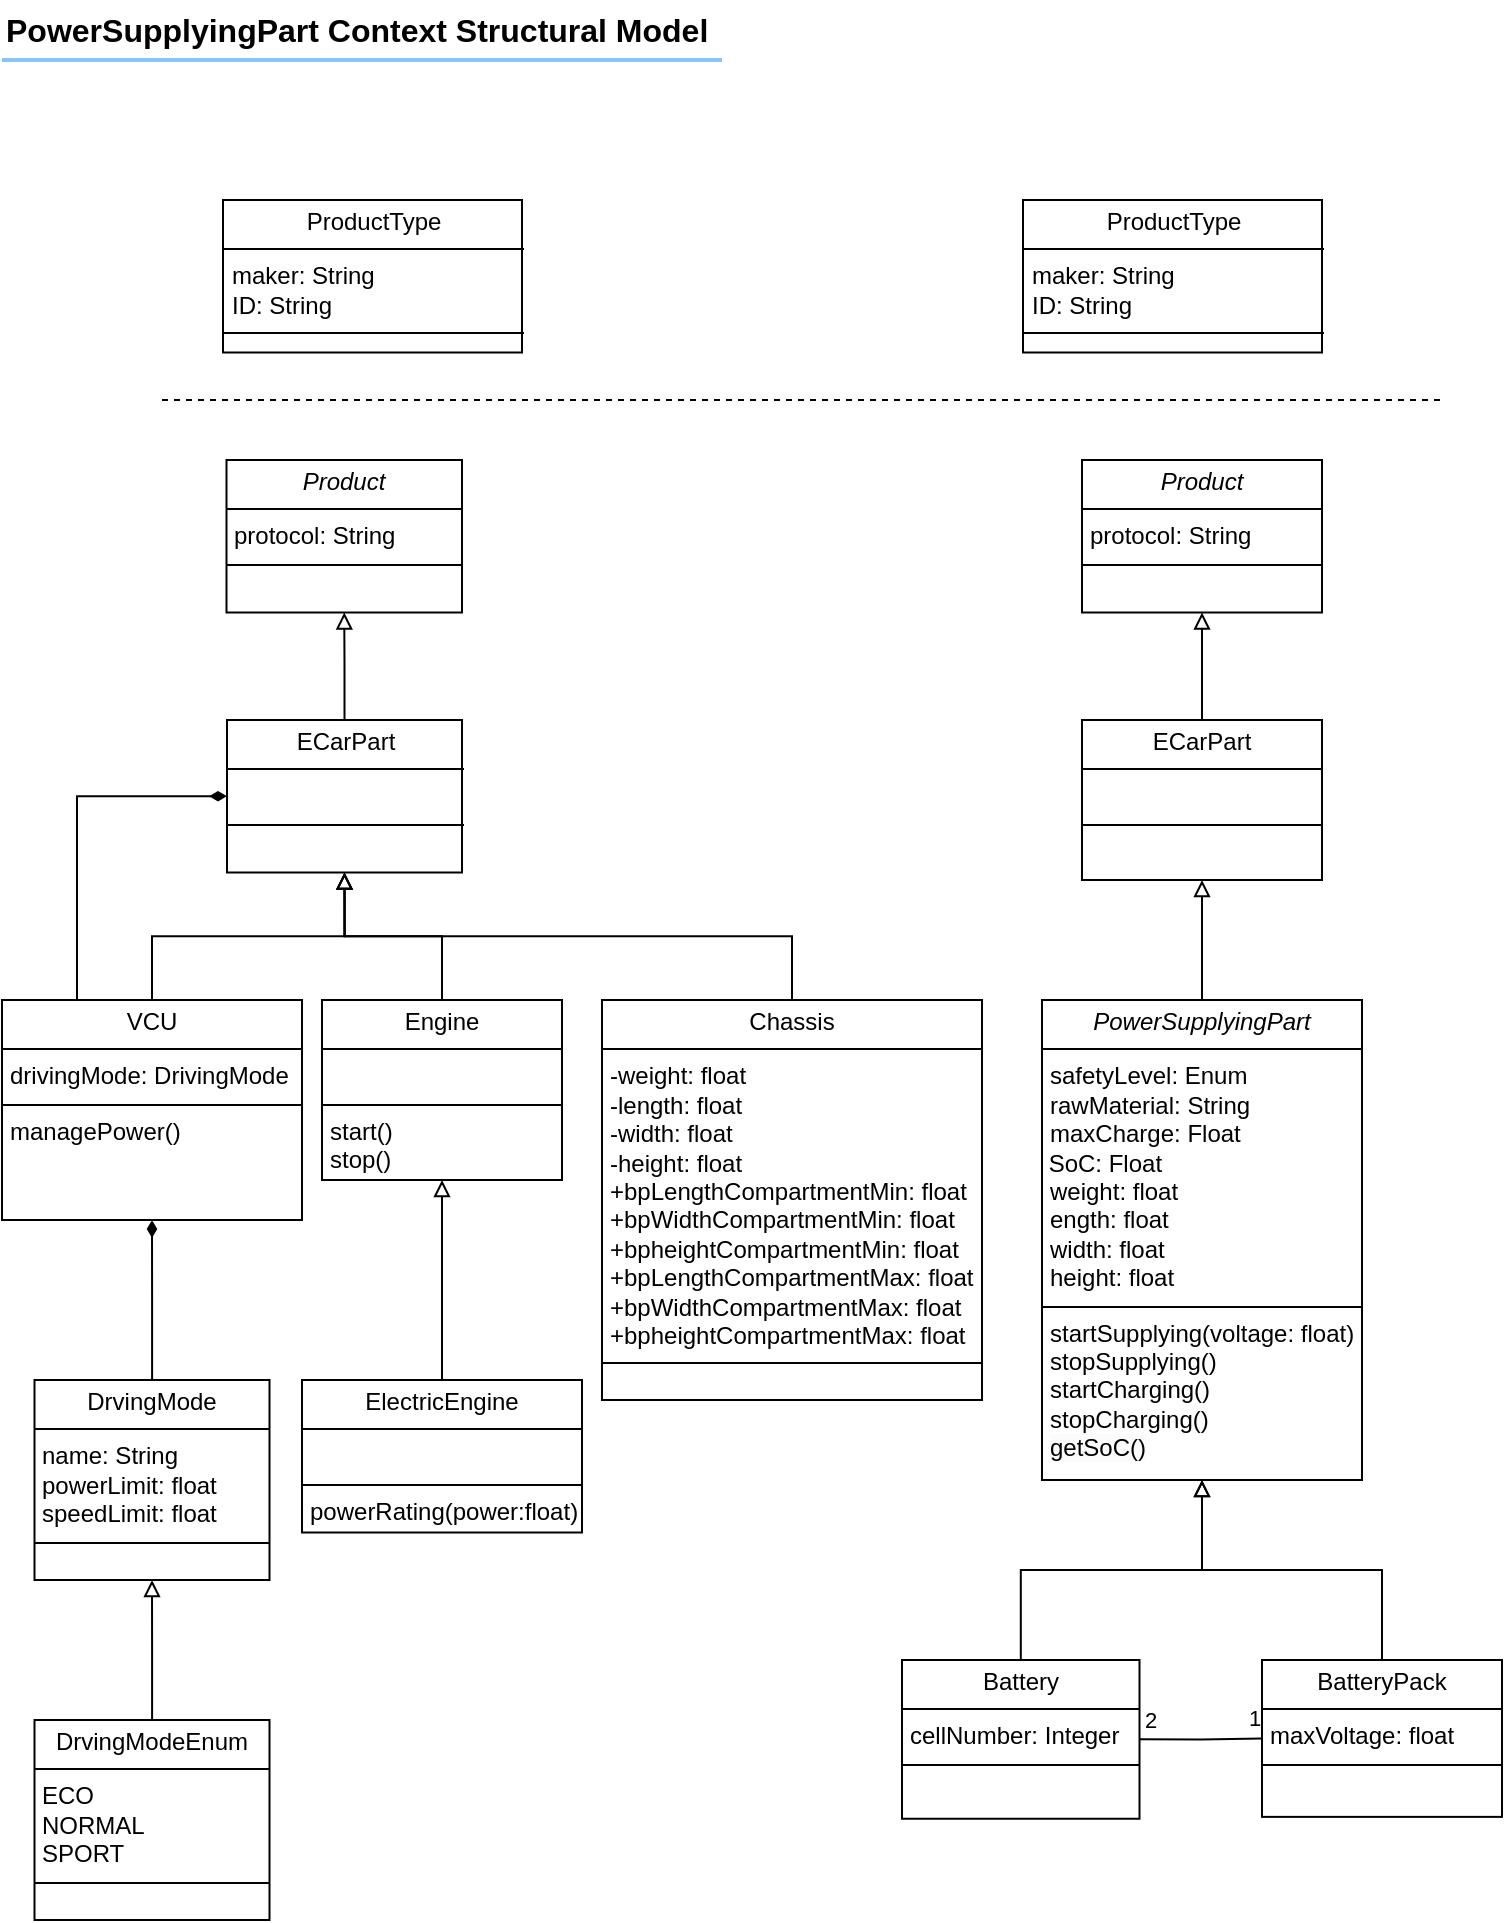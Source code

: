 <mxfile version="26.0.7">
  <diagram name="Page-1" id="y7s7_YJCTOjjbXflz8Xl">
    <mxGraphModel dx="1466" dy="870" grid="1" gridSize="10" guides="1" tooltips="1" connect="1" arrows="1" fold="1" page="1" pageScale="1" pageWidth="827" pageHeight="1169" math="0" shadow="0">
      <root>
        <mxCell id="0" />
        <mxCell id="1" parent="0" />
        <mxCell id="GEMHDptrBP6z2FhQHoEw-1" style="edgeStyle=orthogonalEdgeStyle;rounded=0;orthogonalLoop=1;jettySize=auto;html=1;entryX=0;entryY=0.5;entryDx=0;entryDy=0;endArrow=none;endFill=0;endSize=16;exitX=1;exitY=0.5;exitDx=0;exitDy=0;" edge="1" parent="1" source="GEMHDptrBP6z2FhQHoEw-7" target="GEMHDptrBP6z2FhQHoEw-5">
          <mxGeometry relative="1" as="geometry">
            <mxPoint x="558.25" y="855" as="sourcePoint" />
            <mxPoint x="662.25" y="855" as="targetPoint" />
          </mxGeometry>
        </mxCell>
        <mxCell id="GEMHDptrBP6z2FhQHoEw-2" value="1" style="edgeLabel;html=1;align=center;verticalAlign=middle;resizable=0;points=[];labelBackgroundColor=none;" vertex="1" connectable="0" parent="GEMHDptrBP6z2FhQHoEw-1">
          <mxGeometry x="0.731" y="-1" relative="1" as="geometry">
            <mxPoint x="4" y="-11" as="offset" />
          </mxGeometry>
        </mxCell>
        <mxCell id="GEMHDptrBP6z2FhQHoEw-3" value="2" style="edgeLabel;html=1;align=center;verticalAlign=middle;resizable=0;points=[];labelBackgroundColor=none;" vertex="1" connectable="0" parent="GEMHDptrBP6z2FhQHoEw-1">
          <mxGeometry x="-0.575" relative="1" as="geometry">
            <mxPoint x="-8" y="-10" as="offset" />
          </mxGeometry>
        </mxCell>
        <mxCell id="GEMHDptrBP6z2FhQHoEw-36" style="edgeStyle=orthogonalEdgeStyle;rounded=0;orthogonalLoop=1;jettySize=auto;html=1;entryX=0.5;entryY=1;entryDx=0;entryDy=0;strokeColor=default;align=center;verticalAlign=middle;fontFamily=Helvetica;fontSize=11;fontColor=default;labelBackgroundColor=default;endArrow=block;endFill=0;" edge="1" parent="1" source="GEMHDptrBP6z2FhQHoEw-5" target="GEMHDptrBP6z2FhQHoEw-9">
          <mxGeometry relative="1" as="geometry" />
        </mxCell>
        <mxCell id="GEMHDptrBP6z2FhQHoEw-5" value="&lt;p style=&quot;margin:0px;margin-top:4px;text-align:center;&quot;&gt;&lt;span style=&quot;background-color: transparent; color: light-dark(rgb(0, 0, 0), rgb(255, 255, 255));&quot;&gt;BatteryPack&lt;/span&gt;&lt;/p&gt;&lt;hr size=&quot;1&quot; style=&quot;border-style:solid;&quot;&gt;&lt;p style=&quot;margin: 0px 0px 0px 4px;&quot;&gt;maxVoltage: float&lt;/p&gt;&lt;hr style=&quot;border-style: solid;&quot; size=&quot;1&quot;&gt;&lt;p style=&quot;margin: 0px 0px 0px 4px;&quot;&gt;&lt;br&gt;&lt;/p&gt;" style="verticalAlign=top;align=left;overflow=fill;html=1;whiteSpace=wrap;rounded=0;" vertex="1" parent="1">
          <mxGeometry x="670" y="870" width="120" height="78.44" as="geometry" />
        </mxCell>
        <mxCell id="GEMHDptrBP6z2FhQHoEw-23" style="edgeStyle=orthogonalEdgeStyle;rounded=0;orthogonalLoop=1;jettySize=auto;html=1;entryX=0.5;entryY=1;entryDx=0;entryDy=0;strokeColor=default;align=center;verticalAlign=middle;fontFamily=Helvetica;fontSize=11;fontColor=default;labelBackgroundColor=default;endArrow=block;endFill=0;" edge="1" parent="1" source="GEMHDptrBP6z2FhQHoEw-7" target="GEMHDptrBP6z2FhQHoEw-9">
          <mxGeometry relative="1" as="geometry" />
        </mxCell>
        <mxCell id="GEMHDptrBP6z2FhQHoEw-7" value="&lt;p style=&quot;margin:0px;margin-top:4px;text-align:center;&quot;&gt;Battery&lt;/p&gt;&lt;hr size=&quot;1&quot; style=&quot;border-style:solid;&quot;&gt;&lt;p style=&quot;margin:0px;margin-left:4px;&quot;&gt;cellNumber: Integer&lt;/p&gt;&lt;hr style=&quot;border-style: solid;&quot; size=&quot;1&quot;&gt;&lt;p style=&quot;margin: 0px 0px 0px 4px;&quot;&gt;&lt;br&gt;&lt;/p&gt;" style="verticalAlign=top;align=left;overflow=fill;html=1;whiteSpace=wrap;rounded=0;" vertex="1" parent="1">
          <mxGeometry x="490" y="870" width="118.75" height="79.37" as="geometry" />
        </mxCell>
        <mxCell id="GEMHDptrBP6z2FhQHoEw-8" style="edgeStyle=orthogonalEdgeStyle;rounded=0;orthogonalLoop=1;jettySize=auto;html=1;entryX=0.5;entryY=1;entryDx=0;entryDy=0;endArrow=block;endFill=0;" edge="1" parent="1" source="GEMHDptrBP6z2FhQHoEw-9" target="GEMHDptrBP6z2FhQHoEw-15">
          <mxGeometry relative="1" as="geometry" />
        </mxCell>
        <mxCell id="GEMHDptrBP6z2FhQHoEw-9" value="&lt;p style=&quot;margin:0px;margin-top:4px;text-align:center;&quot;&gt;&lt;i&gt;PowerSupplyingPart&lt;/i&gt;&lt;/p&gt;&lt;hr size=&quot;1&quot; style=&quot;border-style:solid;&quot;&gt;&lt;p style=&quot;margin: 0px 0px 0px 4px;&quot;&gt;&lt;span style=&quot;background-color: initial; color: light-dark(rgb(0, 0, 0), rgb(255, 255, 255));&quot;&gt;safetyLevel&lt;/span&gt;&lt;span style=&quot;background-color: initial; color: light-dark(rgb(0, 0, 0), rgb(255, 255, 255));&quot;&gt;:&lt;/span&gt;&lt;span style=&quot;background-color: initial; color: light-dark(rgb(0, 0, 0), rgb(255, 255, 255));&quot;&gt;&amp;nbsp;Enum&lt;/span&gt;&lt;/p&gt;&lt;div&gt;&lt;p style=&quot;margin: 0px 0px 0px 4px;&quot;&gt;&lt;span style=&quot;background-color: transparent; color: light-dark(rgb(0, 0, 0), rgb(255, 255, 255));&quot;&gt;rawMaterial&lt;/span&gt;&lt;span style=&quot;background-color: initial; color: light-dark(rgb(0, 0, 0), rgb(255, 255, 255));&quot;&gt;:&lt;/span&gt;&lt;span style=&quot;background-color: initial; color: light-dark(rgb(0, 0, 0), rgb(255, 255, 255));&quot;&gt;&amp;nbsp;String&lt;/span&gt;&lt;/p&gt;&lt;div&gt;&lt;p style=&quot;margin: 0px 0px 0px 4px;&quot;&gt;maxCharge&lt;span style=&quot;background-color: initial;&quot;&gt;:&lt;/span&gt;&lt;span style=&quot;background-color: initial;&quot;&gt;&amp;nbsp;Float&lt;/span&gt;&lt;/p&gt;&lt;/div&gt;&lt;/div&gt;&lt;div&gt;&amp;nbsp;SoC: Float&lt;/div&gt;&lt;div&gt;&lt;p style=&quot;margin: 0px 0px 0px 4px;&quot;&gt;weight: float&lt;/p&gt;&lt;p style=&quot;margin: 0px 0px 0px 4px;&quot;&gt;ength: float&lt;/p&gt;&lt;p style=&quot;margin: 0px 0px 0px 4px;&quot;&gt;width: float&lt;/p&gt;&lt;p style=&quot;margin: 0px 0px 0px 4px;&quot;&gt;height: float&lt;/p&gt;&lt;/div&gt;&lt;hr size=&quot;1&quot; style=&quot;border-style:solid;&quot;&gt;&lt;p style=&quot;margin:0px;margin-left:4px;&quot;&gt;&lt;span style=&quot;background-color: transparent; color: light-dark(rgb(0, 0, 0), rgb(255, 255, 255));&quot;&gt;startSupplying(voltage: float)&lt;/span&gt;&lt;/p&gt;&lt;p style=&quot;margin: 0px 0px 0px 4px;&quot;&gt;&lt;span style=&quot;background-color: transparent; color: light-dark(rgb(0, 0, 0), rgb(255, 255, 255));&quot;&gt;stopSupplying&lt;/span&gt;()&lt;/p&gt;&lt;p style=&quot;margin: 0px 0px 0px 4px;&quot;&gt;&lt;span style=&quot;background-color: rgb(255, 255, 255); text-align: center; text-wrap-mode: nowrap; color: light-dark(rgb(0, 0, 0), rgb(255, 255, 255));&quot;&gt;&lt;span style=&quot;background-color: transparent; color: light-dark(rgb(0, 0, 0), rgb(255, 255, 255)); text-align: left; text-wrap-mode: wrap;&quot;&gt;startCharging&lt;/span&gt;()&lt;/span&gt;&lt;/p&gt;&lt;p style=&quot;margin:0px;margin-left:4px;&quot;&gt;&lt;span style=&quot;color: light-dark(rgb(0, 0, 0), rgb(255, 255, 255)); background-color: rgb(255, 255, 255);&quot;&gt;stopCharging&lt;/span&gt;&lt;span style=&quot;background-color: light-dark(rgb(251, 251, 251), rgb(21, 21, 21)); color: light-dark(rgb(0, 0, 0), rgb(255, 255, 255));&quot;&gt;()&lt;/span&gt;&lt;/p&gt;&lt;p style=&quot;margin:0px;margin-left:4px;&quot;&gt;&lt;span style=&quot;background-color: light-dark(rgb(251, 251, 251), rgb(21, 21, 21)); color: light-dark(rgb(0, 0, 0), rgb(255, 255, 255));&quot;&gt;getSoC()&lt;/span&gt;&lt;/p&gt;" style="verticalAlign=top;align=left;overflow=fill;html=1;whiteSpace=wrap;rounded=0;" vertex="1" parent="1">
          <mxGeometry x="560" y="540" width="160" height="240" as="geometry" />
        </mxCell>
        <mxCell id="GEMHDptrBP6z2FhQHoEw-10" value="&lt;b&gt;PowerSupplyingPart Context Structural Model&lt;/b&gt;" style="text;fontSize=16;verticalAlign=middle;strokeColor=none;fillColor=none;whiteSpace=wrap;html=1;" vertex="1" parent="1">
          <mxGeometry x="40" y="40" width="380" height="30" as="geometry" />
        </mxCell>
        <mxCell id="GEMHDptrBP6z2FhQHoEw-11" value="" style="dashed=0;shape=line;strokeWidth=2;noLabel=1;strokeColor=#0C8CF2;opacity=50;" vertex="1" parent="1">
          <mxGeometry x="40" y="65" width="360" height="10" as="geometry" />
        </mxCell>
        <mxCell id="GEMHDptrBP6z2FhQHoEw-12" value="&lt;p style=&quot;margin:0px;margin-top:4px;text-align:center;&quot;&gt;&lt;span style=&quot;background-color: transparent; color: light-dark(rgb(0, 0, 0), rgb(255, 255, 255));&quot;&gt;ProductType&lt;/span&gt;&lt;/p&gt;&lt;hr size=&quot;1&quot; style=&quot;border-style:solid;&quot;&gt;&lt;p style=&quot;margin: 0px 0px 0px 4px;&quot;&gt;maker: String&lt;/p&gt;&lt;p style=&quot;margin: 0px 0px 0px 4px;&quot;&gt;ID: String&lt;/p&gt;&lt;hr style=&quot;border-style: solid;&quot; size=&quot;1&quot;&gt;&lt;p style=&quot;margin: 0px 0px 0px 4px;&quot;&gt;&lt;br&gt;&lt;/p&gt;" style="verticalAlign=top;align=left;overflow=fill;html=1;whiteSpace=wrap;rounded=0;" vertex="1" parent="1">
          <mxGeometry x="550.5" y="140" width="149.5" height="76.25" as="geometry" />
        </mxCell>
        <mxCell id="GEMHDptrBP6z2FhQHoEw-13" value="&lt;p style=&quot;margin:0px;margin-top:4px;text-align:center;&quot;&gt;&lt;span style=&quot;background-color: transparent; color: light-dark(rgb(0, 0, 0), rgb(255, 255, 255));&quot;&gt;&lt;i&gt;Product&lt;/i&gt;&lt;/span&gt;&lt;/p&gt;&lt;hr size=&quot;1&quot; style=&quot;border-style:solid;&quot;&gt;&lt;p style=&quot;margin: 0px 0px 0px 4px;&quot;&gt;protocol: String&lt;/p&gt;&lt;hr style=&quot;border-style: solid;&quot; size=&quot;1&quot;&gt;&lt;p style=&quot;margin: 0px 0px 0px 4px;&quot;&gt;&lt;br&gt;&lt;/p&gt;" style="verticalAlign=top;align=left;overflow=fill;html=1;whiteSpace=wrap;rounded=0;" vertex="1" parent="1">
          <mxGeometry x="580" y="270" width="120" height="76.25" as="geometry" />
        </mxCell>
        <mxCell id="GEMHDptrBP6z2FhQHoEw-14" style="edgeStyle=orthogonalEdgeStyle;rounded=0;orthogonalLoop=1;jettySize=auto;html=1;entryX=0.5;entryY=1;entryDx=0;entryDy=0;endArrow=block;endFill=0;" edge="1" parent="1" source="GEMHDptrBP6z2FhQHoEw-15" target="GEMHDptrBP6z2FhQHoEw-13">
          <mxGeometry relative="1" as="geometry" />
        </mxCell>
        <mxCell id="GEMHDptrBP6z2FhQHoEw-15" value="&lt;p style=&quot;margin:0px;margin-top:4px;text-align:center;&quot;&gt;&lt;span style=&quot;background-color: transparent; color: light-dark(rgb(0, 0, 0), rgb(255, 255, 255));&quot;&gt;ECarPart&lt;/span&gt;&lt;/p&gt;&lt;hr size=&quot;1&quot; style=&quot;border-style:solid;&quot;&gt;&lt;p style=&quot;margin: 0px 0px 0px 4px;&quot;&gt;&lt;br&gt;&lt;/p&gt;&lt;hr style=&quot;border-style: solid;&quot; size=&quot;1&quot;&gt;&lt;p style=&quot;margin: 0px 0px 0px 4px;&quot;&gt;&lt;br&gt;&lt;/p&gt;" style="verticalAlign=top;align=left;overflow=fill;html=1;whiteSpace=wrap;rounded=0;" vertex="1" parent="1">
          <mxGeometry x="580" y="400" width="120" height="80" as="geometry" />
        </mxCell>
        <mxCell id="GEMHDptrBP6z2FhQHoEw-16" value="" style="endArrow=none;dashed=1;html=1;rounded=0;" edge="1" parent="1">
          <mxGeometry width="50" height="50" relative="1" as="geometry">
            <mxPoint x="120" y="240" as="sourcePoint" />
            <mxPoint x="760" y="240" as="targetPoint" />
          </mxGeometry>
        </mxCell>
        <mxCell id="GEMHDptrBP6z2FhQHoEw-17" value="&lt;p style=&quot;margin:0px;margin-top:4px;text-align:center;&quot;&gt;&lt;span style=&quot;background-color: transparent; color: light-dark(rgb(0, 0, 0), rgb(255, 255, 255));&quot;&gt;ProductType&lt;/span&gt;&lt;/p&gt;&lt;hr size=&quot;1&quot; style=&quot;border-style:solid;&quot;&gt;&lt;p style=&quot;margin: 0px 0px 0px 4px;&quot;&gt;maker: String&lt;/p&gt;&lt;p style=&quot;margin: 0px 0px 0px 4px;&quot;&gt;ID: String&lt;/p&gt;&lt;hr style=&quot;border-style: solid;&quot; size=&quot;1&quot;&gt;&lt;p style=&quot;margin: 0px 0px 0px 4px;&quot;&gt;&lt;br&gt;&lt;/p&gt;" style="verticalAlign=top;align=left;overflow=fill;html=1;whiteSpace=wrap;rounded=0;" vertex="1" parent="1">
          <mxGeometry x="150.5" y="140" width="149.5" height="76.25" as="geometry" />
        </mxCell>
        <mxCell id="GEMHDptrBP6z2FhQHoEw-18" value="&lt;p style=&quot;margin:0px;margin-top:4px;text-align:center;&quot;&gt;&lt;span style=&quot;background-color: transparent; color: light-dark(rgb(0, 0, 0), rgb(255, 255, 255));&quot;&gt;&lt;i&gt;Product&lt;/i&gt;&lt;/span&gt;&lt;/p&gt;&lt;hr size=&quot;1&quot; style=&quot;border-style:solid;&quot;&gt;&lt;p style=&quot;margin: 0px 0px 0px 4px;&quot;&gt;protocol: String&lt;/p&gt;&lt;hr style=&quot;border-style: solid;&quot; size=&quot;1&quot;&gt;&lt;p style=&quot;margin: 0px 0px 0px 4px;&quot;&gt;&lt;br&gt;&lt;/p&gt;" style="verticalAlign=top;align=left;overflow=fill;html=1;whiteSpace=wrap;rounded=0;" vertex="1" parent="1">
          <mxGeometry x="152.25" y="270" width="117.75" height="76.25" as="geometry" />
        </mxCell>
        <mxCell id="GEMHDptrBP6z2FhQHoEw-19" style="edgeStyle=orthogonalEdgeStyle;rounded=0;orthogonalLoop=1;jettySize=auto;html=1;entryX=0.5;entryY=1;entryDx=0;entryDy=0;endArrow=block;endFill=0;" edge="1" parent="1" source="GEMHDptrBP6z2FhQHoEw-20" target="GEMHDptrBP6z2FhQHoEw-18">
          <mxGeometry relative="1" as="geometry" />
        </mxCell>
        <mxCell id="GEMHDptrBP6z2FhQHoEw-20" value="&lt;p style=&quot;margin:0px;margin-top:4px;text-align:center;&quot;&gt;&lt;span style=&quot;background-color: transparent; color: light-dark(rgb(0, 0, 0), rgb(255, 255, 255));&quot;&gt;ECarPart&lt;/span&gt;&lt;/p&gt;&lt;hr size=&quot;1&quot; style=&quot;border-style:solid;&quot;&gt;&lt;p style=&quot;margin: 0px 0px 0px 4px;&quot;&gt;&lt;br&gt;&lt;/p&gt;&lt;hr style=&quot;border-style: solid;&quot; size=&quot;1&quot;&gt;&lt;p style=&quot;margin: 0px 0px 0px 4px;&quot;&gt;&lt;br&gt;&lt;/p&gt;" style="verticalAlign=top;align=left;overflow=fill;html=1;whiteSpace=wrap;rounded=0;" vertex="1" parent="1">
          <mxGeometry x="152.5" y="400" width="117.5" height="76.25" as="geometry" />
        </mxCell>
        <mxCell id="GEMHDptrBP6z2FhQHoEw-26" style="edgeStyle=orthogonalEdgeStyle;rounded=0;orthogonalLoop=1;jettySize=auto;html=1;entryX=0.5;entryY=1;entryDx=0;entryDy=0;strokeColor=default;align=center;verticalAlign=middle;fontFamily=Helvetica;fontSize=11;fontColor=default;labelBackgroundColor=default;endArrow=block;endFill=0;" edge="1" parent="1" source="GEMHDptrBP6z2FhQHoEw-21" target="GEMHDptrBP6z2FhQHoEw-20">
          <mxGeometry relative="1" as="geometry" />
        </mxCell>
        <mxCell id="GEMHDptrBP6z2FhQHoEw-21" value="&lt;p style=&quot;margin:0px;margin-top:4px;text-align:center;&quot;&gt;&lt;span style=&quot;background-color: transparent; color: light-dark(rgb(0, 0, 0), rgb(255, 255, 255));&quot;&gt;Engine&lt;/span&gt;&lt;/p&gt;&lt;hr size=&quot;1&quot; style=&quot;border-style:solid;&quot;&gt;&lt;p style=&quot;margin: 0px 0px 0px 4px;&quot;&gt;&lt;br&gt;&lt;/p&gt;&lt;hr style=&quot;border-style: solid;&quot; size=&quot;1&quot;&gt;&lt;p style=&quot;margin: 0px 0px 0px 4px;&quot;&gt;start()&lt;/p&gt;&lt;p style=&quot;margin: 0px 0px 0px 4px;&quot;&gt;stop()&lt;/p&gt;" style="verticalAlign=top;align=left;overflow=fill;html=1;whiteSpace=wrap;rounded=0;" vertex="1" parent="1">
          <mxGeometry x="200" y="540" width="120" height="90" as="geometry" />
        </mxCell>
        <mxCell id="GEMHDptrBP6z2FhQHoEw-30" style="edgeStyle=orthogonalEdgeStyle;rounded=0;orthogonalLoop=1;jettySize=auto;html=1;entryX=0.5;entryY=1;entryDx=0;entryDy=0;strokeColor=default;align=center;verticalAlign=middle;fontFamily=Helvetica;fontSize=11;fontColor=default;labelBackgroundColor=default;endArrow=block;endFill=0;" edge="1" parent="1" source="GEMHDptrBP6z2FhQHoEw-22" target="GEMHDptrBP6z2FhQHoEw-21">
          <mxGeometry relative="1" as="geometry" />
        </mxCell>
        <mxCell id="GEMHDptrBP6z2FhQHoEw-22" value="&lt;p style=&quot;margin:0px;margin-top:4px;text-align:center;&quot;&gt;&lt;span style=&quot;background-color: transparent; color: light-dark(rgb(0, 0, 0), rgb(255, 255, 255));&quot;&gt;ElectricEngine&lt;/span&gt;&lt;/p&gt;&lt;hr size=&quot;1&quot; style=&quot;border-style:solid;&quot;&gt;&lt;p style=&quot;margin: 0px 0px 0px 4px;&quot;&gt;&lt;br&gt;&lt;/p&gt;&lt;hr style=&quot;border-style: solid;&quot; size=&quot;1&quot;&gt;&lt;p style=&quot;margin: 0px 0px 0px 4px;&quot;&gt;powerRating(power:float)&lt;/p&gt;" style="verticalAlign=top;align=left;overflow=fill;html=1;whiteSpace=wrap;rounded=0;" vertex="1" parent="1">
          <mxGeometry x="190" y="730" width="140" height="76.25" as="geometry" />
        </mxCell>
        <mxCell id="GEMHDptrBP6z2FhQHoEw-27" style="edgeStyle=orthogonalEdgeStyle;rounded=0;orthogonalLoop=1;jettySize=auto;html=1;exitX=0.5;exitY=0;exitDx=0;exitDy=0;strokeColor=default;align=center;verticalAlign=middle;fontFamily=Helvetica;fontSize=11;fontColor=default;labelBackgroundColor=default;endArrow=block;endFill=0;entryX=0.5;entryY=1;entryDx=0;entryDy=0;" edge="1" parent="1" source="GEMHDptrBP6z2FhQHoEw-24" target="GEMHDptrBP6z2FhQHoEw-20">
          <mxGeometry relative="1" as="geometry">
            <mxPoint x="210" y="470" as="targetPoint" />
          </mxGeometry>
        </mxCell>
        <mxCell id="GEMHDptrBP6z2FhQHoEw-34" style="edgeStyle=orthogonalEdgeStyle;rounded=0;orthogonalLoop=1;jettySize=auto;html=1;entryX=0;entryY=0.5;entryDx=0;entryDy=0;exitX=0.25;exitY=0;exitDx=0;exitDy=0;endArrow=diamondThin;endFill=1;" edge="1" parent="1" source="GEMHDptrBP6z2FhQHoEw-24" target="GEMHDptrBP6z2FhQHoEw-20">
          <mxGeometry relative="1" as="geometry" />
        </mxCell>
        <mxCell id="GEMHDptrBP6z2FhQHoEw-24" value="&lt;p style=&quot;margin:0px;margin-top:4px;text-align:center;&quot;&gt;VCU&lt;/p&gt;&lt;hr size=&quot;1&quot; style=&quot;border-style:solid;&quot;&gt;&lt;p style=&quot;margin: 0px 0px 0px 4px;&quot;&gt;drivingMode: DrivingMode&lt;/p&gt;&lt;hr style=&quot;border-style: solid;&quot; size=&quot;1&quot;&gt;&lt;p style=&quot;margin: 0px 0px 0px 4px;&quot;&gt;managePower()&lt;/p&gt;" style="verticalAlign=top;align=left;overflow=fill;html=1;whiteSpace=wrap;rounded=0;" vertex="1" parent="1">
          <mxGeometry x="40" y="540" width="150" height="110" as="geometry" />
        </mxCell>
        <mxCell id="GEMHDptrBP6z2FhQHoEw-29" style="edgeStyle=orthogonalEdgeStyle;rounded=0;orthogonalLoop=1;jettySize=auto;html=1;entryX=0.5;entryY=1;entryDx=0;entryDy=0;exitX=0.5;exitY=0;exitDx=0;exitDy=0;strokeColor=default;align=center;verticalAlign=middle;fontFamily=Helvetica;fontSize=11;fontColor=default;labelBackgroundColor=default;endArrow=block;endFill=0;" edge="1" parent="1" source="GEMHDptrBP6z2FhQHoEw-28" target="GEMHDptrBP6z2FhQHoEw-20">
          <mxGeometry relative="1" as="geometry" />
        </mxCell>
        <mxCell id="GEMHDptrBP6z2FhQHoEw-28" value="&lt;p style=&quot;margin:0px;margin-top:4px;text-align:center;&quot;&gt;&lt;span style=&quot;background-color: transparent; color: light-dark(rgb(0, 0, 0), rgb(255, 255, 255));&quot;&gt;Chassis&lt;/span&gt;&lt;/p&gt;&lt;hr size=&quot;1&quot; style=&quot;border-style:solid;&quot;&gt;&lt;p style=&quot;margin: 0px 0px 0px 4px;&quot;&gt;-weight: float&lt;/p&gt;&lt;p style=&quot;margin: 0px 0px 0px 4px;&quot;&gt;-length: float&lt;/p&gt;&lt;p style=&quot;margin: 0px 0px 0px 4px;&quot;&gt;-width: float&lt;/p&gt;&lt;p style=&quot;margin: 0px 0px 0px 4px;&quot;&gt;-height: float&lt;/p&gt;&lt;p style=&quot;margin: 0px 0px 0px 4px;&quot;&gt;+bpLengthCompartmentMin: float&lt;/p&gt;&lt;p style=&quot;margin: 0px 0px 0px 4px;&quot;&gt;+bpWidthCompartmentMin: float&lt;/p&gt;&lt;p style=&quot;margin: 0px 0px 0px 4px;&quot;&gt;+bpheightCompartmentMin: float&lt;/p&gt;&lt;p style=&quot;margin: 0px 0px 0px 4px;&quot;&gt;+bpLengthCompartmentMax: float&lt;/p&gt;&lt;p style=&quot;margin: 0px 0px 0px 4px;&quot;&gt;+bpWidthCompartmentMax: float&lt;/p&gt;&lt;p style=&quot;margin: 0px 0px 0px 4px;&quot;&gt;+bpheightCompartmentMax: float&lt;/p&gt;&lt;hr style=&quot;border-style: solid;&quot; size=&quot;1&quot;&gt;&lt;p style=&quot;margin: 0px 0px 0px 4px;&quot;&gt;&lt;br&gt;&lt;/p&gt;" style="verticalAlign=top;align=left;overflow=fill;html=1;whiteSpace=wrap;rounded=0;" vertex="1" parent="1">
          <mxGeometry x="340" y="540" width="190" height="200" as="geometry" />
        </mxCell>
        <mxCell id="GEMHDptrBP6z2FhQHoEw-35" style="edgeStyle=orthogonalEdgeStyle;rounded=0;orthogonalLoop=1;jettySize=auto;html=1;entryX=0.5;entryY=1;entryDx=0;entryDy=0;endArrow=diamondThin;endFill=1;" edge="1" parent="1" source="GEMHDptrBP6z2FhQHoEw-31" target="GEMHDptrBP6z2FhQHoEw-24">
          <mxGeometry relative="1" as="geometry" />
        </mxCell>
        <mxCell id="GEMHDptrBP6z2FhQHoEw-31" value="&lt;p style=&quot;margin:0px;margin-top:4px;text-align:center;&quot;&gt;&lt;span style=&quot;background-color: transparent; color: light-dark(rgb(0, 0, 0), rgb(255, 255, 255));&quot;&gt;DrvingMode&lt;/span&gt;&lt;/p&gt;&lt;hr size=&quot;1&quot; style=&quot;border-style:solid;&quot;&gt;&lt;p style=&quot;margin: 0px 0px 0px 4px;&quot;&gt;name: String&lt;/p&gt;&lt;p style=&quot;margin: 0px 0px 0px 4px;&quot;&gt;powerLimit: float&lt;/p&gt;&lt;p style=&quot;margin: 0px 0px 0px 4px;&quot;&gt;speedLimit: float&lt;/p&gt;&lt;hr style=&quot;border-style: solid;&quot; size=&quot;1&quot;&gt;&lt;p style=&quot;margin: 0px 0px 0px 4px;&quot;&gt;&lt;br&gt;&lt;/p&gt;" style="verticalAlign=top;align=left;overflow=fill;html=1;whiteSpace=wrap;rounded=0;" vertex="1" parent="1">
          <mxGeometry x="56.25" y="730" width="117.5" height="100" as="geometry" />
        </mxCell>
        <mxCell id="GEMHDptrBP6z2FhQHoEw-33" style="edgeStyle=orthogonalEdgeStyle;rounded=0;orthogonalLoop=1;jettySize=auto;html=1;entryX=0.5;entryY=1;entryDx=0;entryDy=0;strokeColor=default;align=center;verticalAlign=middle;fontFamily=Helvetica;fontSize=11;fontColor=default;labelBackgroundColor=default;endArrow=block;endFill=0;" edge="1" parent="1" source="GEMHDptrBP6z2FhQHoEw-32" target="GEMHDptrBP6z2FhQHoEw-31">
          <mxGeometry relative="1" as="geometry" />
        </mxCell>
        <mxCell id="GEMHDptrBP6z2FhQHoEw-32" value="&lt;p style=&quot;margin:0px;margin-top:4px;text-align:center;&quot;&gt;&lt;span style=&quot;background-color: transparent; color: light-dark(rgb(0, 0, 0), rgb(255, 255, 255));&quot;&gt;DrvingModeEnum&lt;/span&gt;&lt;/p&gt;&lt;hr size=&quot;1&quot; style=&quot;border-style:solid;&quot;&gt;&lt;p style=&quot;margin: 0px 0px 0px 4px;&quot;&gt;ECO&lt;/p&gt;&lt;p style=&quot;margin: 0px 0px 0px 4px;&quot;&gt;NORMAL&lt;/p&gt;&lt;p style=&quot;margin: 0px 0px 0px 4px;&quot;&gt;SPORT&lt;/p&gt;&lt;hr style=&quot;border-style: solid;&quot; size=&quot;1&quot;&gt;&lt;p style=&quot;margin: 0px 0px 0px 4px;&quot;&gt;&lt;br&gt;&lt;/p&gt;" style="verticalAlign=top;align=left;overflow=fill;html=1;whiteSpace=wrap;rounded=0;" vertex="1" parent="1">
          <mxGeometry x="56.25" y="900" width="117.5" height="100" as="geometry" />
        </mxCell>
      </root>
    </mxGraphModel>
  </diagram>
</mxfile>
